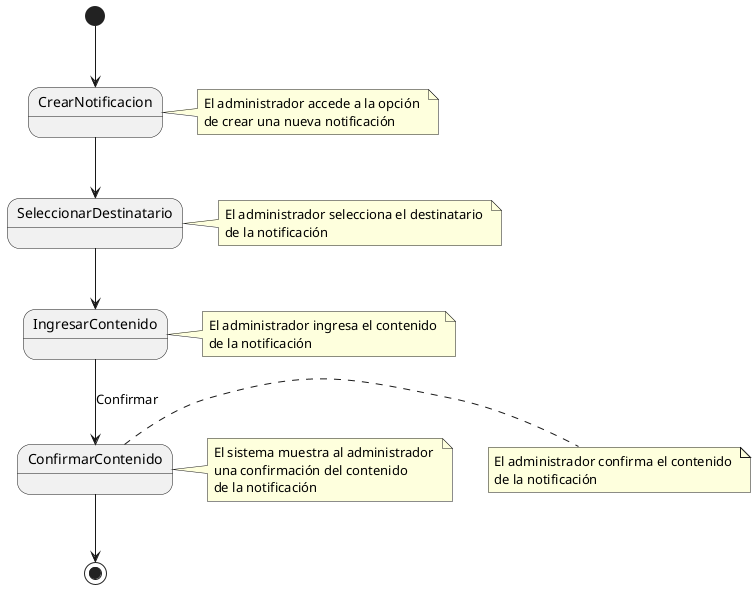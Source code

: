 @startuml

[*] --> CrearNotificacion
note right of CrearNotificacion
 El administrador accede a la opción 
 de crear una nueva notificación
end note

CrearNotificacion --> SeleccionarDestinatario
note right of SeleccionarDestinatario
 El administrador selecciona el destinatario 
 de la notificación
end note

SeleccionarDestinatario --> IngresarContenido
note right of IngresarContenido
 El administrador ingresa el contenido 
 de la notificación
end note

IngresarContenido --> ConfirmarContenido : Confirmar
note right of ConfirmarContenido
 El administrador confirma el contenido 
 de la notificación
end note

ConfirmarContenido --> [*]
note right of ConfirmarContenido
 El sistema muestra al administrador 
 una confirmación del contenido 
 de la notificación
end note

@enduml
